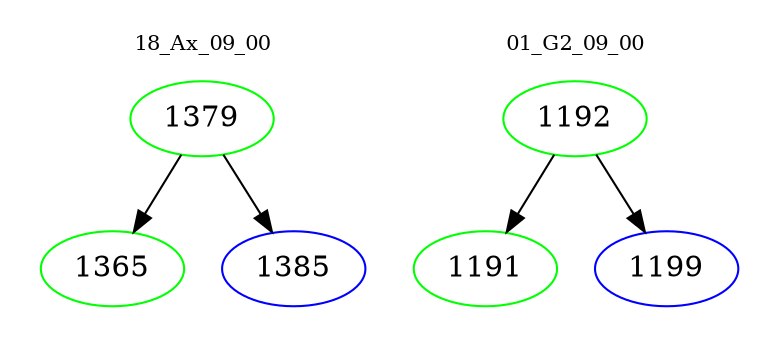 digraph{
subgraph cluster_0 {
color = white
label = "18_Ax_09_00";
fontsize=10;
T0_1379 [label="1379", color="green"]
T0_1379 -> T0_1365 [color="black"]
T0_1365 [label="1365", color="green"]
T0_1379 -> T0_1385 [color="black"]
T0_1385 [label="1385", color="blue"]
}
subgraph cluster_1 {
color = white
label = "01_G2_09_00";
fontsize=10;
T1_1192 [label="1192", color="green"]
T1_1192 -> T1_1191 [color="black"]
T1_1191 [label="1191", color="green"]
T1_1192 -> T1_1199 [color="black"]
T1_1199 [label="1199", color="blue"]
}
}

